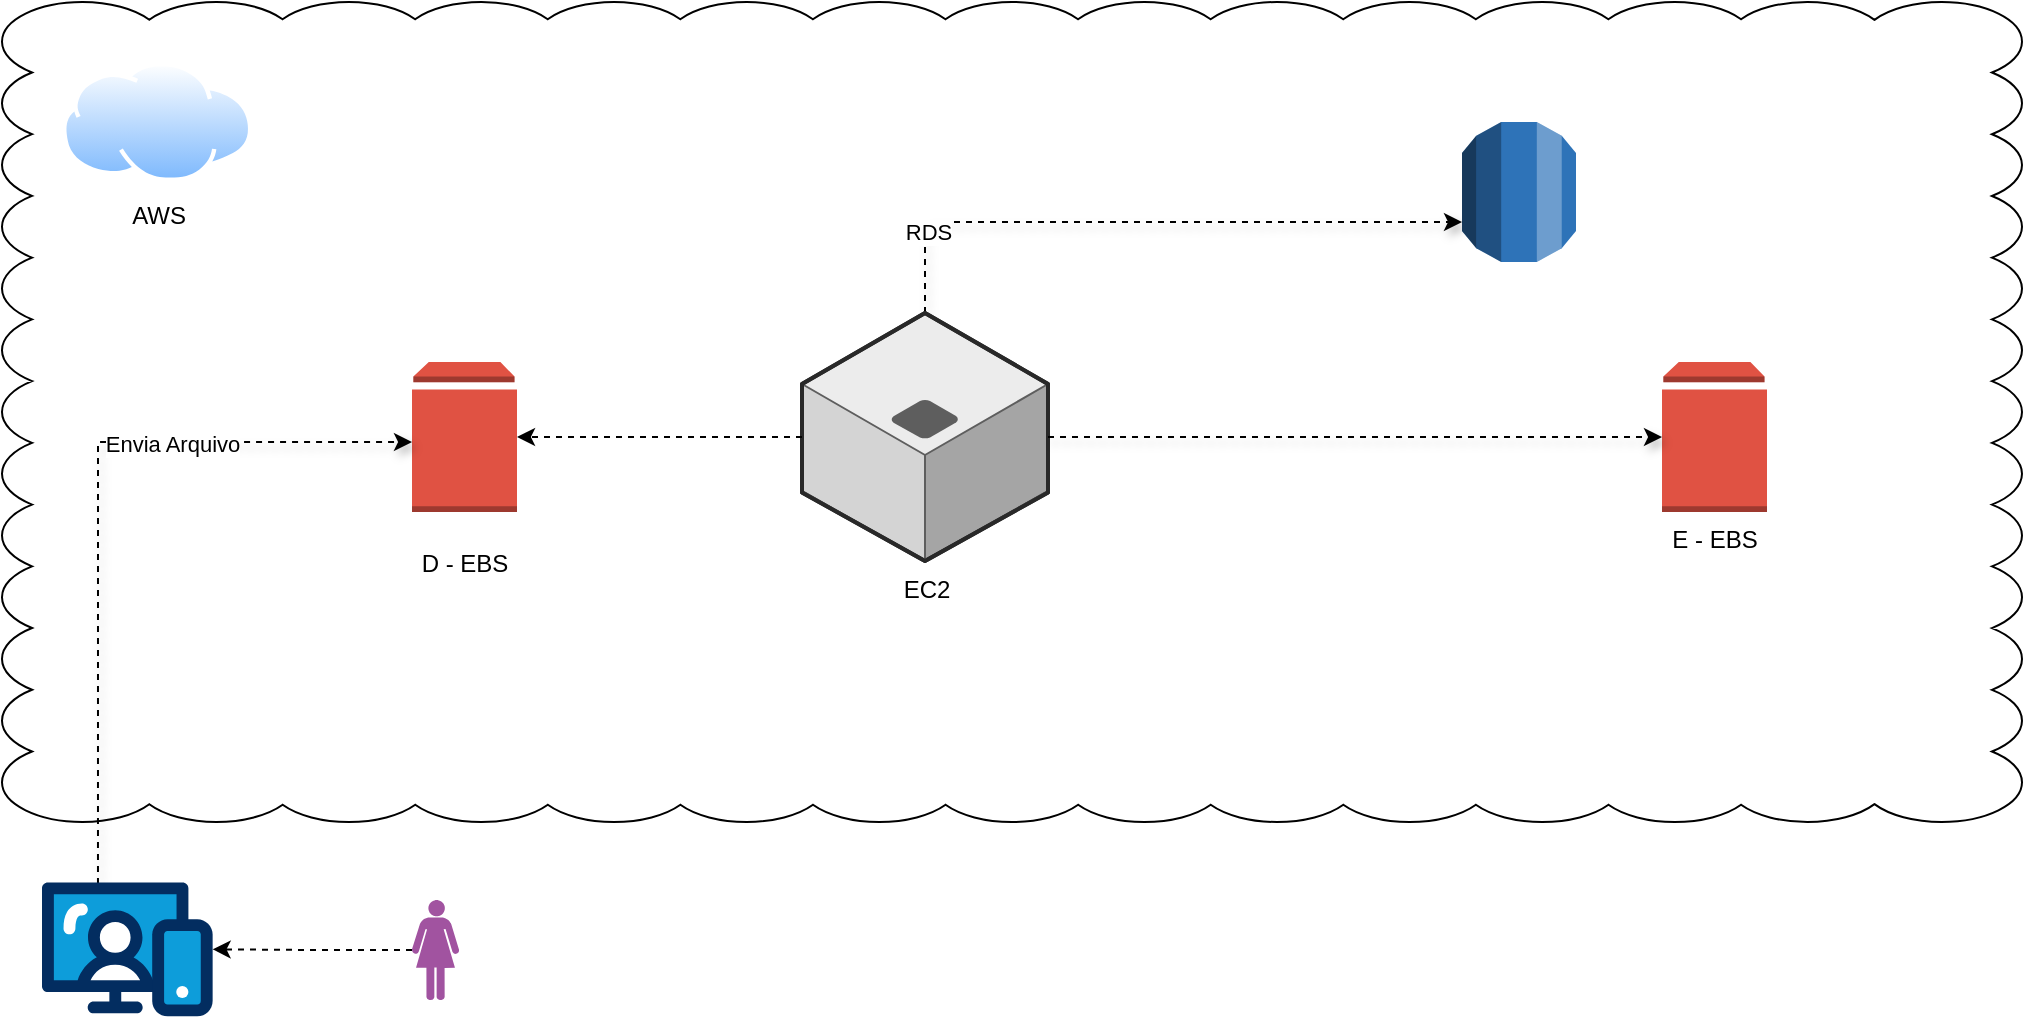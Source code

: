 <mxfile version="28.2.5" pages="2">
  <diagram name="Gerenciando Instâncias EC2 na AWS" id="adQES73GEVsUhegcDjZM">
    <mxGraphModel dx="1426" dy="743" grid="1" gridSize="10" guides="1" tooltips="1" connect="1" arrows="1" fold="1" page="1" pageScale="1" pageWidth="827" pageHeight="1169" math="0" shadow="0">
      <root>
        <mxCell id="0" />
        <mxCell id="1" parent="0" />
        <mxCell id="SnmiZvZaNrbcZACi8dNn-13" value="" style="whiteSpace=wrap;html=1;shape=mxgraph.basic.cloud_rect" vertex="1" parent="1">
          <mxGeometry x="40" y="30" width="1010" height="410" as="geometry" />
        </mxCell>
        <mxCell id="SnmiZvZaNrbcZACi8dNn-1" value="AWS" style="image;aspect=fixed;perimeter=ellipsePerimeter;html=1;align=center;shadow=0;dashed=0;spacingTop=3;image=img/lib/active_directory/internet_cloud.svg;" vertex="1" parent="1">
          <mxGeometry x="70" y="60" width="95.23" height="60" as="geometry" />
        </mxCell>
        <mxCell id="HqkIQgbD4-uxTm6xJdzG-1" value="&lt;p&gt;D - EBS&lt;/p&gt;" style="outlineConnect=0;dashed=0;verticalLabelPosition=bottom;verticalAlign=top;align=center;html=1;shape=mxgraph.aws3.volume;fillColor=#E05243;gradientColor=none;" parent="1" vertex="1">
          <mxGeometry x="245" y="210" width="52.5" height="75" as="geometry" />
        </mxCell>
        <mxCell id="HqkIQgbD4-uxTm6xJdzG-8" style="edgeStyle=orthogonalEdgeStyle;rounded=0;orthogonalLoop=1;jettySize=auto;html=1;exitX=0.328;exitY=0.011;exitDx=0;exitDy=0;exitPerimeter=0;noJump=0;flowAnimation=0;shadow=1;startFill=1;comic=0;enumerate=0;orthogonal=1;ignoreEdge=0;deletable=1;cloneable=1;dashed=1;" parent="1" source="HqkIQgbD4-uxTm6xJdzG-2" target="HqkIQgbD4-uxTm6xJdzG-1" edge="1">
          <mxGeometry relative="1" as="geometry">
            <Array as="points">
              <mxPoint x="88" y="250" />
            </Array>
            <mxPoint x="90.0" y="425.235" as="sourcePoint" />
            <mxPoint x="180" y="250" as="targetPoint" />
          </mxGeometry>
        </mxCell>
        <mxCell id="HqkIQgbD4-uxTm6xJdzG-9" value="Envia Arquivo" style="edgeLabel;html=1;align=center;verticalAlign=middle;resizable=0;points=[];" parent="HqkIQgbD4-uxTm6xJdzG-8" vertex="1" connectable="0">
          <mxGeometry x="0.364" y="-1" relative="1" as="geometry">
            <mxPoint as="offset" />
          </mxGeometry>
        </mxCell>
        <mxCell id="HqkIQgbD4-uxTm6xJdzG-2" value="" style="verticalLabelPosition=bottom;aspect=fixed;html=1;shape=mxgraph.salesforce.web;fillColorStyles=fillColor2,fillColor3,fillColor4;fillColor2=#032d60;fillColor3=#0d9dda;fillColor4=#ffffff;fillColor=none;strokeColor=none;" parent="1" vertex="1">
          <mxGeometry x="60" y="470" width="85.32" height="67.4" as="geometry" />
        </mxCell>
        <mxCell id="HqkIQgbD4-uxTm6xJdzG-10" value="" style="edgeStyle=orthogonalEdgeStyle;rounded=0;orthogonalLoop=1;jettySize=auto;html=1;startFill=1;comic=0;enumerate=0;orthogonal=1;ignoreEdge=0;noJump=0;deletable=1;cloneable=1;dashed=1;" parent="1" source="HqkIQgbD4-uxTm6xJdzG-11" target="HqkIQgbD4-uxTm6xJdzG-2" edge="1">
          <mxGeometry relative="1" as="geometry">
            <mxPoint x="241.88" y="503.7" as="sourcePoint" />
          </mxGeometry>
        </mxCell>
        <mxCell id="HqkIQgbD4-uxTm6xJdzG-11" value="" style="verticalLabelPosition=bottom;sketch=0;html=1;fillColor=#A153A0;verticalAlign=top;align=center;pointerEvents=1;shape=mxgraph.cisco_safe.design.actor_1;" parent="1" vertex="1">
          <mxGeometry x="245" y="479" width="23.5" height="50" as="geometry" />
        </mxCell>
        <mxCell id="SnmiZvZaNrbcZACi8dNn-8" style="edgeStyle=orthogonalEdgeStyle;rounded=0;orthogonalLoop=1;jettySize=auto;html=1;noJump=0;flowAnimation=0;shadow=1;startFill=1;comic=0;enumerate=0;orthogonal=1;ignoreEdge=0;deletable=1;cloneable=1;dashed=1;" edge="1" parent="1" source="SnmiZvZaNrbcZACi8dNn-3" target="SnmiZvZaNrbcZACi8dNn-7">
          <mxGeometry relative="1" as="geometry">
            <Array as="points">
              <mxPoint x="502" y="140" />
            </Array>
          </mxGeometry>
        </mxCell>
        <mxCell id="SnmiZvZaNrbcZACi8dNn-9" value="RDS" style="edgeLabel;html=1;align=center;verticalAlign=middle;resizable=0;points=[];" vertex="1" connectable="0" parent="SnmiZvZaNrbcZACi8dNn-8">
          <mxGeometry x="-0.737" relative="1" as="geometry">
            <mxPoint x="1" y="1" as="offset" />
          </mxGeometry>
        </mxCell>
        <mxCell id="SnmiZvZaNrbcZACi8dNn-3" value="EC2" style="verticalLabelPosition=bottom;html=1;verticalAlign=top;strokeWidth=1;align=center;outlineConnect=0;dashed=0;outlineConnect=0;shape=mxgraph.aws3d.application_server;fillColor=#ECECEC;strokeColor=#5E5E5E;aspect=fixed;strokeColor2=#292929;" vertex="1" parent="1">
          <mxGeometry x="440" y="185.5" width="123" height="124" as="geometry" />
        </mxCell>
        <mxCell id="SnmiZvZaNrbcZACi8dNn-5" value="E - EBS" style="outlineConnect=0;dashed=0;verticalLabelPosition=bottom;verticalAlign=top;align=center;html=1;shape=mxgraph.aws3.volume;fillColor=#E05243;gradientColor=none;" vertex="1" parent="1">
          <mxGeometry x="870" y="210" width="52.5" height="75" as="geometry" />
        </mxCell>
        <mxCell id="SnmiZvZaNrbcZACi8dNn-6" style="edgeStyle=orthogonalEdgeStyle;rounded=0;orthogonalLoop=1;jettySize=auto;html=1;entryX=0;entryY=0.5;entryDx=0;entryDy=0;entryPerimeter=0;noJump=0;flowAnimation=0;shadow=1;startFill=1;comic=0;enumerate=0;orthogonal=1;ignoreEdge=0;deletable=1;cloneable=1;dashed=1;" edge="1" parent="1" source="SnmiZvZaNrbcZACi8dNn-3" target="SnmiZvZaNrbcZACi8dNn-5">
          <mxGeometry relative="1" as="geometry" />
        </mxCell>
        <mxCell id="SnmiZvZaNrbcZACi8dNn-7" value="" style="outlineConnect=0;dashed=0;verticalLabelPosition=bottom;verticalAlign=top;align=center;html=1;shape=mxgraph.aws3.rds;fillColor=#2E73B8;gradientColor=none;" vertex="1" parent="1">
          <mxGeometry x="770" y="90" width="57" height="70" as="geometry" />
        </mxCell>
        <mxCell id="SnmiZvZaNrbcZACi8dNn-15" style="edgeStyle=orthogonalEdgeStyle;rounded=0;orthogonalLoop=1;jettySize=auto;html=1;entryX=1;entryY=0.5;entryDx=0;entryDy=0;entryPerimeter=0;dashed=1;" edge="1" parent="1" source="SnmiZvZaNrbcZACi8dNn-3" target="HqkIQgbD4-uxTm6xJdzG-1">
          <mxGeometry relative="1" as="geometry" />
        </mxCell>
      </root>
    </mxGraphModel>
  </diagram>
  <diagram id="1CzY8ylKQyxegBmMvHas" name="Gerenciando Instâncias S3 na AWS">
    <mxGraphModel dx="1426" dy="743" grid="1" gridSize="10" guides="1" tooltips="1" connect="1" arrows="1" fold="1" page="1" pageScale="1" pageWidth="827" pageHeight="1169" math="0" shadow="0">
      <root>
        <mxCell id="0" />
        <mxCell id="1" parent="0" />
      </root>
    </mxGraphModel>
  </diagram>
</mxfile>
